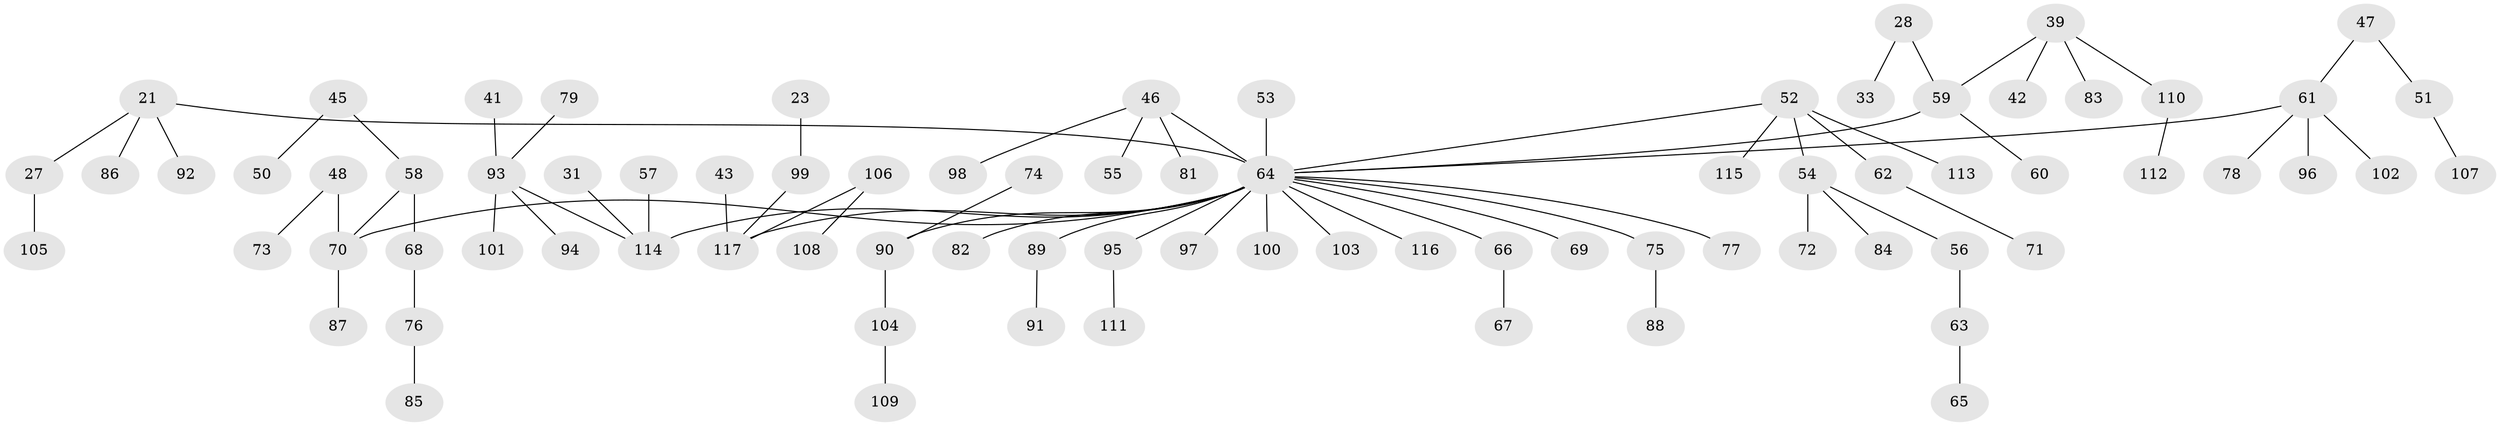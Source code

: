 // original degree distribution, {8: 0.008547008547008548, 4: 0.05982905982905983, 6: 0.017094017094017096, 2: 0.23076923076923078, 5: 0.05128205128205128, 3: 0.1111111111111111, 1: 0.5213675213675214}
// Generated by graph-tools (version 1.1) at 2025/56/03/04/25 21:56:20]
// undirected, 81 vertices, 80 edges
graph export_dot {
graph [start="1"]
  node [color=gray90,style=filled];
  21 [super="+9+12"];
  23;
  27;
  28;
  31;
  33;
  39;
  41;
  42;
  43;
  45;
  46;
  47;
  48 [super="+30"];
  50;
  51;
  52 [super="+37"];
  53;
  54;
  55;
  56;
  57;
  58 [super="+40"];
  59 [super="+7"];
  60;
  61 [super="+16"];
  62;
  63;
  64 [super="+29+25+24+34+36+49"];
  65;
  66;
  67;
  68;
  69;
  70 [super="+10+22+38"];
  71;
  72;
  73;
  74;
  75;
  76;
  77;
  78;
  79;
  81;
  82;
  83;
  84;
  85;
  86;
  87;
  88;
  89;
  90 [super="+14+44"];
  91;
  92;
  93 [super="+80"];
  94;
  95;
  96;
  97;
  98;
  99 [super="+18"];
  100;
  101;
  102;
  103;
  104;
  105;
  106 [super="+32"];
  107;
  108;
  109;
  110;
  111;
  112;
  113;
  114 [super="+26"];
  115;
  116;
  117 [super="+11"];
  21 -- 86;
  21 -- 27;
  21 -- 92;
  21 -- 64;
  23 -- 99;
  27 -- 105;
  28 -- 33;
  28 -- 59;
  31 -- 114;
  39 -- 42;
  39 -- 83;
  39 -- 110;
  39 -- 59;
  41 -- 93;
  43 -- 117;
  45 -- 50;
  45 -- 58;
  46 -- 55;
  46 -- 81;
  46 -- 98;
  46 -- 64;
  47 -- 51;
  47 -- 61;
  48 -- 73;
  48 -- 70;
  51 -- 107;
  52 -- 62;
  52 -- 113;
  52 -- 115;
  52 -- 64;
  52 -- 54;
  53 -- 64;
  54 -- 56;
  54 -- 72;
  54 -- 84;
  56 -- 63;
  57 -- 114;
  58 -- 68;
  58 -- 70;
  59 -- 60;
  59 -- 64;
  61 -- 96;
  61 -- 102;
  61 -- 78;
  61 -- 64;
  62 -- 71;
  63 -- 65;
  64 -- 69;
  64 -- 70;
  64 -- 75;
  64 -- 77;
  64 -- 82;
  64 -- 90;
  64 -- 100;
  64 -- 103;
  64 -- 117;
  64 -- 66;
  64 -- 95;
  64 -- 89;
  64 -- 114;
  64 -- 116;
  64 -- 97;
  66 -- 67;
  68 -- 76;
  70 -- 87;
  74 -- 90;
  75 -- 88;
  76 -- 85;
  79 -- 93;
  89 -- 91;
  90 -- 104;
  93 -- 94;
  93 -- 101;
  93 -- 114;
  95 -- 111;
  99 -- 117;
  104 -- 109;
  106 -- 108;
  106 -- 117;
  110 -- 112;
}
